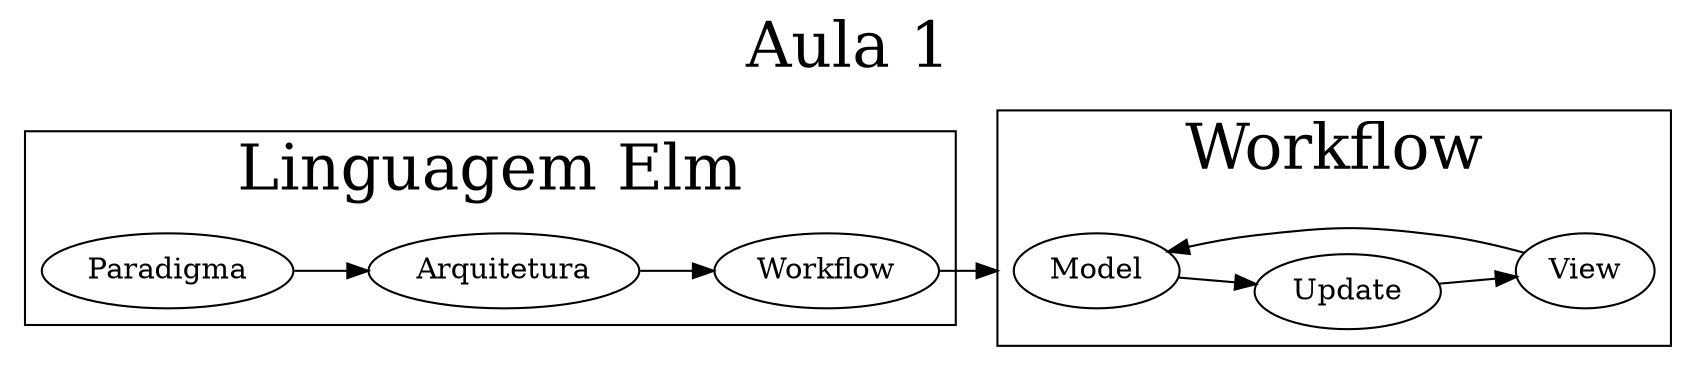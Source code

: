 digraph Elm_Aula_1 {
   rankdir = "LR"
   label = "Aula 1"
   labelloc="top"
   labeljust="center"
   fontsize="30"
    
  compound=true;
  subgraph cluster0 {
    label="Linguagem Elm"
    Paradigma -> Arquitetura -> Workflow
  }
  
  subgraph cluster1 {
    label="Workflow"
    shape="box"
    Model->Update -> View
    View -> Model
  }
  
  Workflow -> Model [lhead=cluster1]
  
}
